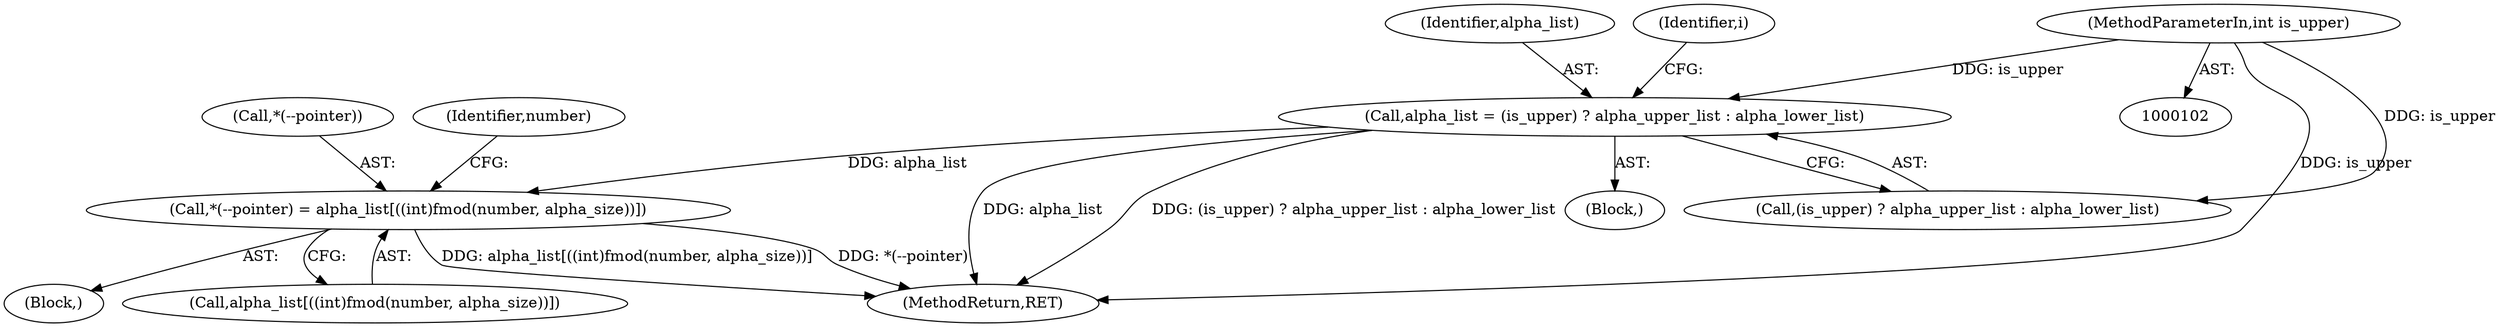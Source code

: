 digraph "0_Chrome_96dbafe288dbe2f0cc45fa3c39daf6d0c37acbab_20@array" {
"1000153" [label="(Call,*(--pointer) = alpha_list[((int)fmod(number, alpha_size))])"];
"1000132" [label="(Call,alpha_list = (is_upper) ? alpha_upper_list : alpha_lower_list)"];
"1000105" [label="(MethodParameterIn,int is_upper)"];
"1000133" [label="(Identifier,alpha_list)"];
"1000150" [label="(Block,)"];
"1000165" [label="(Identifier,number)"];
"1000140" [label="(Identifier,i)"];
"1000154" [label="(Call,*(--pointer))"];
"1000106" [label="(Block,)"];
"1000153" [label="(Call,*(--pointer) = alpha_list[((int)fmod(number, alpha_size))])"];
"1000134" [label="(Call,(is_upper) ? alpha_upper_list : alpha_lower_list)"];
"1000157" [label="(Call,alpha_list[((int)fmod(number, alpha_size))])"];
"1000105" [label="(MethodParameterIn,int is_upper)"];
"1000176" [label="(MethodReturn,RET)"];
"1000132" [label="(Call,alpha_list = (is_upper) ? alpha_upper_list : alpha_lower_list)"];
"1000153" -> "1000150"  [label="AST: "];
"1000153" -> "1000157"  [label="CFG: "];
"1000154" -> "1000153"  [label="AST: "];
"1000157" -> "1000153"  [label="AST: "];
"1000165" -> "1000153"  [label="CFG: "];
"1000153" -> "1000176"  [label="DDG: alpha_list[((int)fmod(number, alpha_size))]"];
"1000153" -> "1000176"  [label="DDG: *(--pointer)"];
"1000132" -> "1000153"  [label="DDG: alpha_list"];
"1000132" -> "1000106"  [label="AST: "];
"1000132" -> "1000134"  [label="CFG: "];
"1000133" -> "1000132"  [label="AST: "];
"1000134" -> "1000132"  [label="AST: "];
"1000140" -> "1000132"  [label="CFG: "];
"1000132" -> "1000176"  [label="DDG: (is_upper) ? alpha_upper_list : alpha_lower_list"];
"1000132" -> "1000176"  [label="DDG: alpha_list"];
"1000105" -> "1000132"  [label="DDG: is_upper"];
"1000105" -> "1000102"  [label="AST: "];
"1000105" -> "1000176"  [label="DDG: is_upper"];
"1000105" -> "1000134"  [label="DDG: is_upper"];
}
